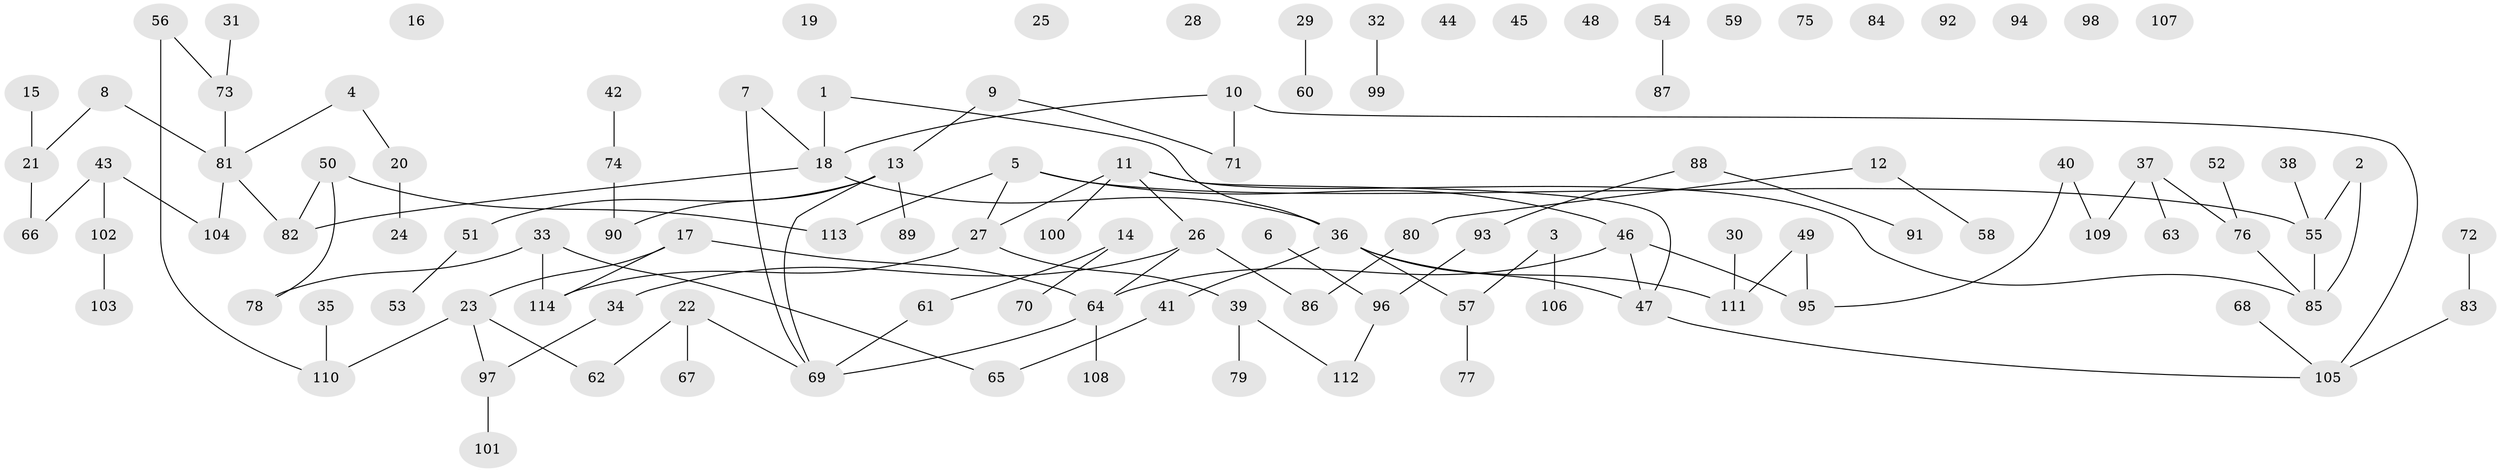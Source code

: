// Generated by graph-tools (version 1.1) at 2025/00/03/09/25 03:00:48]
// undirected, 114 vertices, 114 edges
graph export_dot {
graph [start="1"]
  node [color=gray90,style=filled];
  1;
  2;
  3;
  4;
  5;
  6;
  7;
  8;
  9;
  10;
  11;
  12;
  13;
  14;
  15;
  16;
  17;
  18;
  19;
  20;
  21;
  22;
  23;
  24;
  25;
  26;
  27;
  28;
  29;
  30;
  31;
  32;
  33;
  34;
  35;
  36;
  37;
  38;
  39;
  40;
  41;
  42;
  43;
  44;
  45;
  46;
  47;
  48;
  49;
  50;
  51;
  52;
  53;
  54;
  55;
  56;
  57;
  58;
  59;
  60;
  61;
  62;
  63;
  64;
  65;
  66;
  67;
  68;
  69;
  70;
  71;
  72;
  73;
  74;
  75;
  76;
  77;
  78;
  79;
  80;
  81;
  82;
  83;
  84;
  85;
  86;
  87;
  88;
  89;
  90;
  91;
  92;
  93;
  94;
  95;
  96;
  97;
  98;
  99;
  100;
  101;
  102;
  103;
  104;
  105;
  106;
  107;
  108;
  109;
  110;
  111;
  112;
  113;
  114;
  1 -- 18;
  1 -- 36;
  2 -- 55;
  2 -- 85;
  3 -- 57;
  3 -- 106;
  4 -- 20;
  4 -- 81;
  5 -- 27;
  5 -- 46;
  5 -- 55;
  5 -- 113;
  6 -- 96;
  7 -- 18;
  7 -- 69;
  8 -- 21;
  8 -- 81;
  9 -- 13;
  9 -- 71;
  10 -- 18;
  10 -- 71;
  10 -- 105;
  11 -- 26;
  11 -- 27;
  11 -- 47;
  11 -- 85;
  11 -- 100;
  12 -- 58;
  12 -- 80;
  13 -- 51;
  13 -- 69;
  13 -- 89;
  13 -- 90;
  14 -- 61;
  14 -- 70;
  15 -- 21;
  17 -- 23;
  17 -- 64;
  17 -- 114;
  18 -- 36;
  18 -- 82;
  20 -- 24;
  21 -- 66;
  22 -- 62;
  22 -- 67;
  22 -- 69;
  23 -- 62;
  23 -- 97;
  23 -- 110;
  26 -- 34;
  26 -- 64;
  26 -- 86;
  27 -- 39;
  27 -- 114;
  29 -- 60;
  30 -- 111;
  31 -- 73;
  32 -- 99;
  33 -- 65;
  33 -- 78;
  33 -- 114;
  34 -- 97;
  35 -- 110;
  36 -- 41;
  36 -- 47;
  36 -- 57;
  36 -- 111;
  37 -- 63;
  37 -- 76;
  37 -- 109;
  38 -- 55;
  39 -- 79;
  39 -- 112;
  40 -- 95;
  40 -- 109;
  41 -- 65;
  42 -- 74;
  43 -- 66;
  43 -- 102;
  43 -- 104;
  46 -- 47;
  46 -- 64;
  46 -- 95;
  47 -- 105;
  49 -- 95;
  49 -- 111;
  50 -- 78;
  50 -- 82;
  50 -- 113;
  51 -- 53;
  52 -- 76;
  54 -- 87;
  55 -- 85;
  56 -- 73;
  56 -- 110;
  57 -- 77;
  61 -- 69;
  64 -- 69;
  64 -- 108;
  68 -- 105;
  72 -- 83;
  73 -- 81;
  74 -- 90;
  76 -- 85;
  80 -- 86;
  81 -- 82;
  81 -- 104;
  83 -- 105;
  88 -- 91;
  88 -- 93;
  93 -- 96;
  96 -- 112;
  97 -- 101;
  102 -- 103;
}
